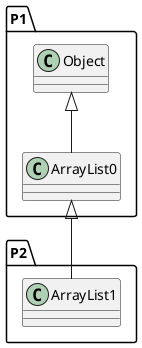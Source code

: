 {
  "sha1": "3caommmyihg0f0mg6oijzgk7zkykz9t",
  "insertion": {
    "when": "2024-05-30T20:48:20.234Z",
    "user": "plantuml@gmail.com"
  }
}
@startuml
package P1 {
  class "ArrayList0" as A0
  Object <|-- A0
}

package P2 {
  class "ArrayList1" as B1
  A0 <|-- B1 
}

@enduml
